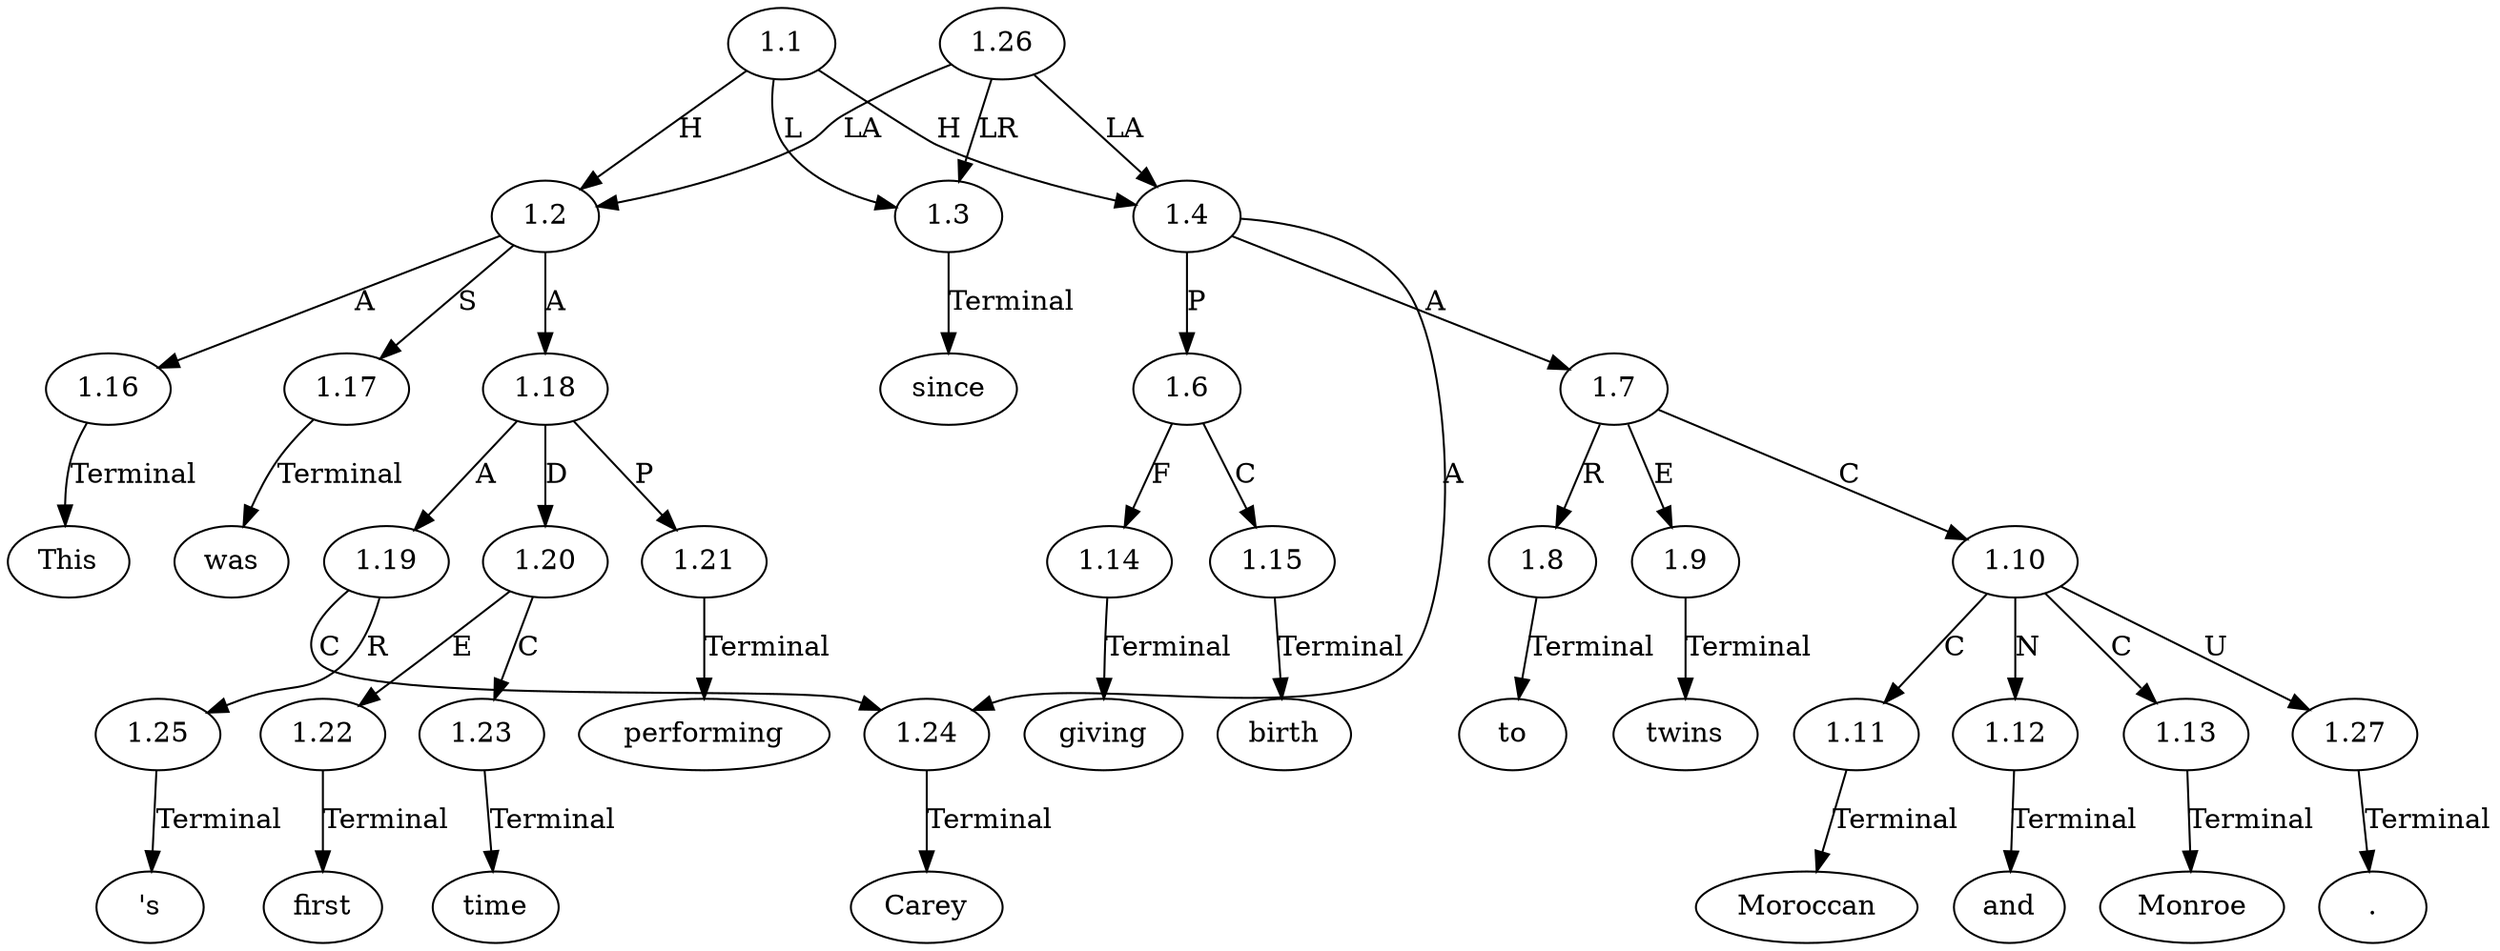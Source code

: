 // Graph
digraph {
	0.1 [label=This ordering=out]
	0.10 [label=birth ordering=out]
	0.11 [label=to ordering=out]
	0.12 [label=twins ordering=out]
	0.13 [label=Moroccan ordering=out]
	0.14 [label=and ordering=out]
	0.15 [label=Monroe ordering=out]
	0.16 [label="." ordering=out]
	0.2 [label=was ordering=out]
	0.3 [label=Carey ordering=out]
	0.4 [label="'s" ordering=out]
	0.5 [label=first ordering=out]
	0.6 [label=time ordering=out]
	0.7 [label=performing ordering=out]
	0.8 [label=since ordering=out]
	0.9 [label=giving ordering=out]
	1.1 [label=1.1 ordering=out]
	1.2 [label=1.2 ordering=out]
	1.3 [label=1.3 ordering=out]
	1.4 [label=1.4 ordering=out]
	1.6 [label=1.6 ordering=out]
	1.7 [label=1.7 ordering=out]
	1.8 [label=1.8 ordering=out]
	1.9 [label=1.9 ordering=out]
	1.10 [label=1.10 ordering=out]
	1.11 [label=1.11 ordering=out]
	1.12 [label=1.12 ordering=out]
	1.13 [label=1.13 ordering=out]
	1.14 [label=1.14 ordering=out]
	1.15 [label=1.15 ordering=out]
	1.16 [label=1.16 ordering=out]
	1.17 [label=1.17 ordering=out]
	1.18 [label=1.18 ordering=out]
	1.19 [label=1.19 ordering=out]
	1.20 [label=1.20 ordering=out]
	1.21 [label=1.21 ordering=out]
	1.22 [label=1.22 ordering=out]
	1.23 [label=1.23 ordering=out]
	1.24 [label=1.24 ordering=out]
	1.25 [label=1.25 ordering=out]
	1.26 [label=1.26 ordering=out]
	1.27 [label=1.27 ordering=out]
	1.1 -> 1.2 [label=H ordering=out]
	1.1 -> 1.3 [label=L ordering=out]
	1.1 -> 1.4 [label=H ordering=out]
	1.2 -> 1.16 [label=A ordering=out]
	1.2 -> 1.17 [label=S ordering=out]
	1.2 -> 1.18 [label=A ordering=out]
	1.3 -> 0.8 [label=Terminal ordering=out]
	1.4 -> 1.6 [label=P ordering=out]
	1.4 -> 1.7 [label=A ordering=out]
	1.4 -> 1.24 [label=A ordering=out]
	1.6 -> 1.14 [label=F ordering=out]
	1.6 -> 1.15 [label=C ordering=out]
	1.7 -> 1.8 [label=R ordering=out]
	1.7 -> 1.9 [label=E ordering=out]
	1.7 -> 1.10 [label=C ordering=out]
	1.8 -> 0.11 [label=Terminal ordering=out]
	1.9 -> 0.12 [label=Terminal ordering=out]
	1.10 -> 1.11 [label=C ordering=out]
	1.10 -> 1.12 [label=N ordering=out]
	1.10 -> 1.13 [label=C ordering=out]
	1.10 -> 1.27 [label=U ordering=out]
	1.11 -> 0.13 [label=Terminal ordering=out]
	1.12 -> 0.14 [label=Terminal ordering=out]
	1.13 -> 0.15 [label=Terminal ordering=out]
	1.14 -> 0.9 [label=Terminal ordering=out]
	1.15 -> 0.10 [label=Terminal ordering=out]
	1.16 -> 0.1 [label=Terminal ordering=out]
	1.17 -> 0.2 [label=Terminal ordering=out]
	1.18 -> 1.19 [label=A ordering=out]
	1.18 -> 1.20 [label=D ordering=out]
	1.18 -> 1.21 [label=P ordering=out]
	1.19 -> 1.24 [label=C ordering=out]
	1.19 -> 1.25 [label=R ordering=out]
	1.20 -> 1.22 [label=E ordering=out]
	1.20 -> 1.23 [label=C ordering=out]
	1.21 -> 0.7 [label=Terminal ordering=out]
	1.22 -> 0.5 [label=Terminal ordering=out]
	1.23 -> 0.6 [label=Terminal ordering=out]
	1.24 -> 0.3 [label=Terminal ordering=out]
	1.25 -> 0.4 [label=Terminal ordering=out]
	1.26 -> 1.2 [label=LA ordering=out]
	1.26 -> 1.3 [label=LR ordering=out]
	1.26 -> 1.4 [label=LA ordering=out]
	1.27 -> 0.16 [label=Terminal ordering=out]
}
